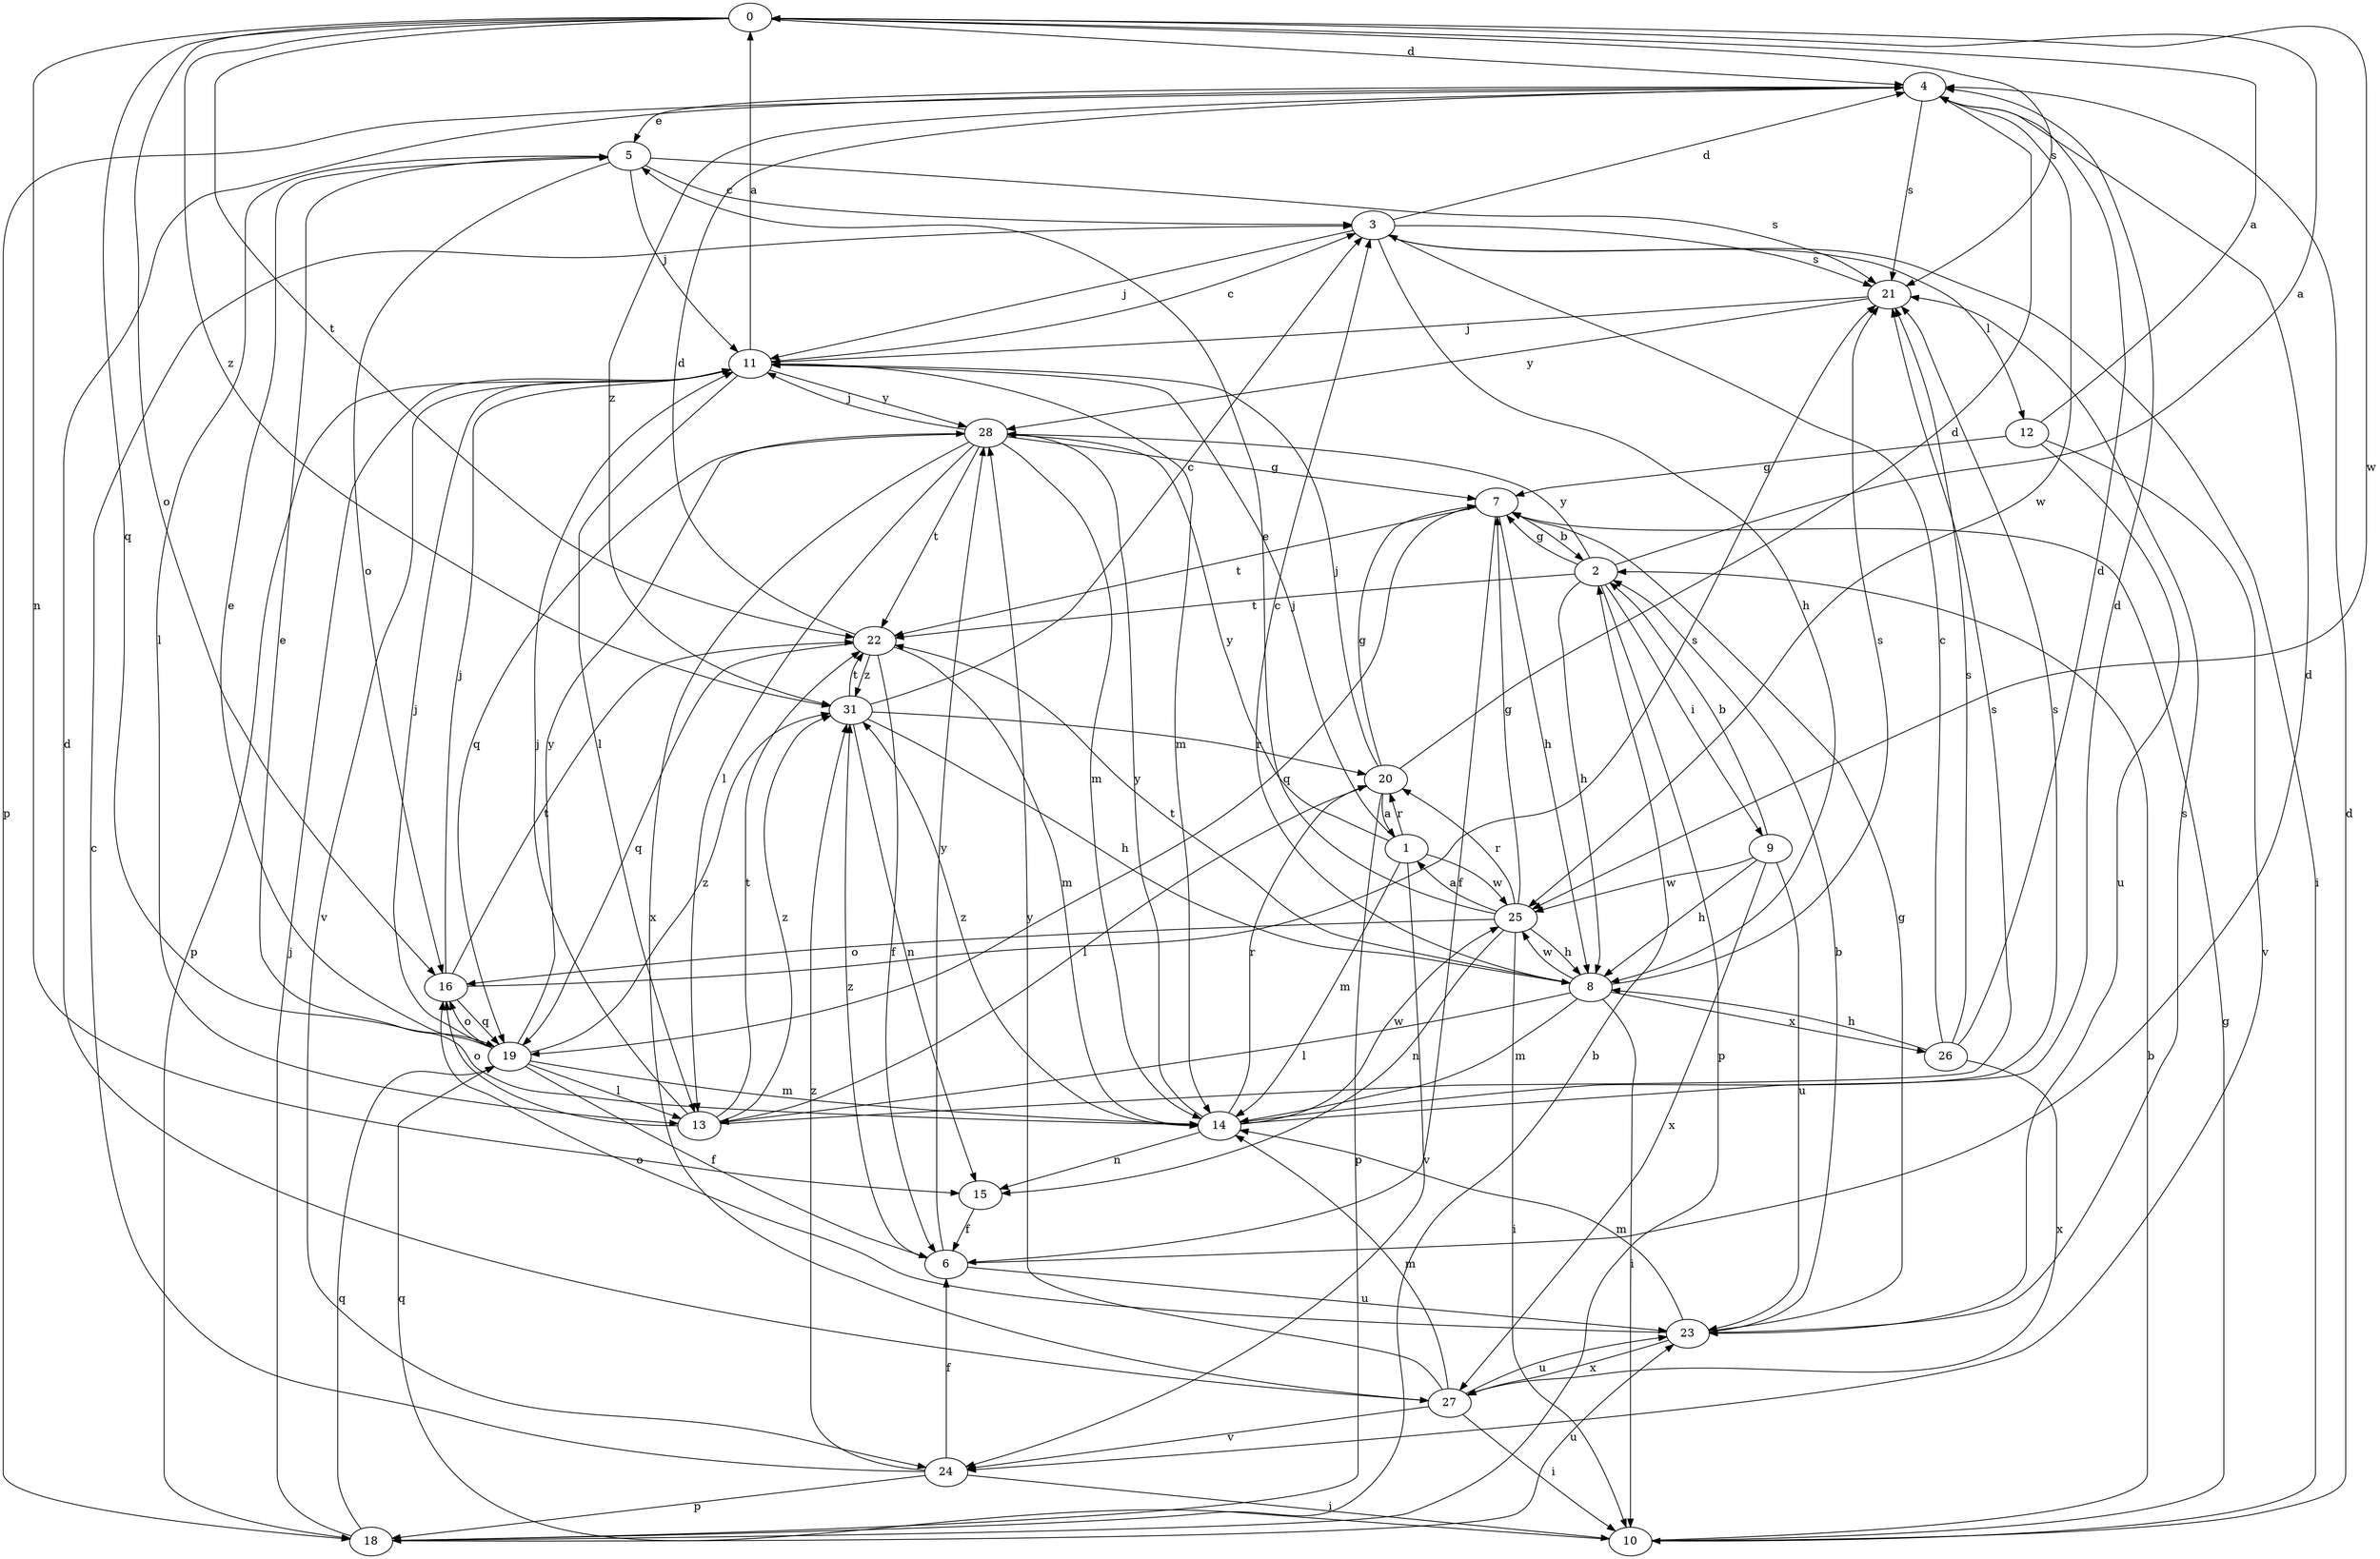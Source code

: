 strict digraph  {
0;
1;
2;
3;
4;
5;
6;
7;
8;
9;
10;
11;
12;
13;
14;
15;
16;
18;
19;
20;
21;
22;
23;
24;
25;
26;
27;
28;
31;
0 -> 4  [label=d];
0 -> 15  [label=n];
0 -> 16  [label=o];
0 -> 19  [label=q];
0 -> 21  [label=s];
0 -> 22  [label=t];
0 -> 25  [label=w];
0 -> 31  [label=z];
1 -> 11  [label=j];
1 -> 14  [label=m];
1 -> 20  [label=r];
1 -> 24  [label=v];
1 -> 25  [label=w];
1 -> 28  [label=y];
2 -> 0  [label=a];
2 -> 7  [label=g];
2 -> 8  [label=h];
2 -> 9  [label=i];
2 -> 18  [label=p];
2 -> 22  [label=t];
2 -> 28  [label=y];
3 -> 4  [label=d];
3 -> 8  [label=h];
3 -> 10  [label=i];
3 -> 11  [label=j];
3 -> 12  [label=l];
3 -> 21  [label=s];
4 -> 5  [label=e];
4 -> 18  [label=p];
4 -> 21  [label=s];
4 -> 25  [label=w];
4 -> 31  [label=z];
5 -> 3  [label=c];
5 -> 11  [label=j];
5 -> 13  [label=l];
5 -> 16  [label=o];
5 -> 21  [label=s];
6 -> 4  [label=d];
6 -> 23  [label=u];
6 -> 28  [label=y];
6 -> 31  [label=z];
7 -> 2  [label=b];
7 -> 6  [label=f];
7 -> 8  [label=h];
7 -> 19  [label=q];
7 -> 22  [label=t];
8 -> 3  [label=c];
8 -> 10  [label=i];
8 -> 13  [label=l];
8 -> 14  [label=m];
8 -> 21  [label=s];
8 -> 22  [label=t];
8 -> 25  [label=w];
8 -> 26  [label=x];
9 -> 2  [label=b];
9 -> 8  [label=h];
9 -> 23  [label=u];
9 -> 25  [label=w];
9 -> 27  [label=x];
10 -> 2  [label=b];
10 -> 4  [label=d];
10 -> 7  [label=g];
10 -> 19  [label=q];
11 -> 0  [label=a];
11 -> 3  [label=c];
11 -> 13  [label=l];
11 -> 14  [label=m];
11 -> 18  [label=p];
11 -> 24  [label=v];
11 -> 28  [label=y];
12 -> 0  [label=a];
12 -> 7  [label=g];
12 -> 23  [label=u];
12 -> 24  [label=v];
13 -> 11  [label=j];
13 -> 16  [label=o];
13 -> 21  [label=s];
13 -> 22  [label=t];
13 -> 31  [label=z];
14 -> 4  [label=d];
14 -> 5  [label=e];
14 -> 15  [label=n];
14 -> 20  [label=r];
14 -> 21  [label=s];
14 -> 25  [label=w];
14 -> 28  [label=y];
14 -> 31  [label=z];
15 -> 6  [label=f];
16 -> 11  [label=j];
16 -> 19  [label=q];
16 -> 21  [label=s];
16 -> 22  [label=t];
18 -> 2  [label=b];
18 -> 11  [label=j];
18 -> 19  [label=q];
18 -> 23  [label=u];
19 -> 5  [label=e];
19 -> 6  [label=f];
19 -> 11  [label=j];
19 -> 13  [label=l];
19 -> 14  [label=m];
19 -> 16  [label=o];
19 -> 28  [label=y];
19 -> 31  [label=z];
20 -> 1  [label=a];
20 -> 4  [label=d];
20 -> 7  [label=g];
20 -> 11  [label=j];
20 -> 13  [label=l];
20 -> 18  [label=p];
21 -> 11  [label=j];
21 -> 28  [label=y];
22 -> 4  [label=d];
22 -> 6  [label=f];
22 -> 14  [label=m];
22 -> 19  [label=q];
22 -> 31  [label=z];
23 -> 2  [label=b];
23 -> 7  [label=g];
23 -> 14  [label=m];
23 -> 16  [label=o];
23 -> 21  [label=s];
23 -> 27  [label=x];
24 -> 3  [label=c];
24 -> 6  [label=f];
24 -> 10  [label=i];
24 -> 18  [label=p];
24 -> 31  [label=z];
25 -> 1  [label=a];
25 -> 5  [label=e];
25 -> 7  [label=g];
25 -> 8  [label=h];
25 -> 10  [label=i];
25 -> 15  [label=n];
25 -> 16  [label=o];
25 -> 20  [label=r];
26 -> 3  [label=c];
26 -> 4  [label=d];
26 -> 8  [label=h];
26 -> 21  [label=s];
26 -> 27  [label=x];
27 -> 4  [label=d];
27 -> 10  [label=i];
27 -> 14  [label=m];
27 -> 23  [label=u];
27 -> 24  [label=v];
27 -> 28  [label=y];
28 -> 7  [label=g];
28 -> 11  [label=j];
28 -> 13  [label=l];
28 -> 14  [label=m];
28 -> 19  [label=q];
28 -> 22  [label=t];
28 -> 27  [label=x];
31 -> 3  [label=c];
31 -> 8  [label=h];
31 -> 15  [label=n];
31 -> 20  [label=r];
31 -> 22  [label=t];
}
